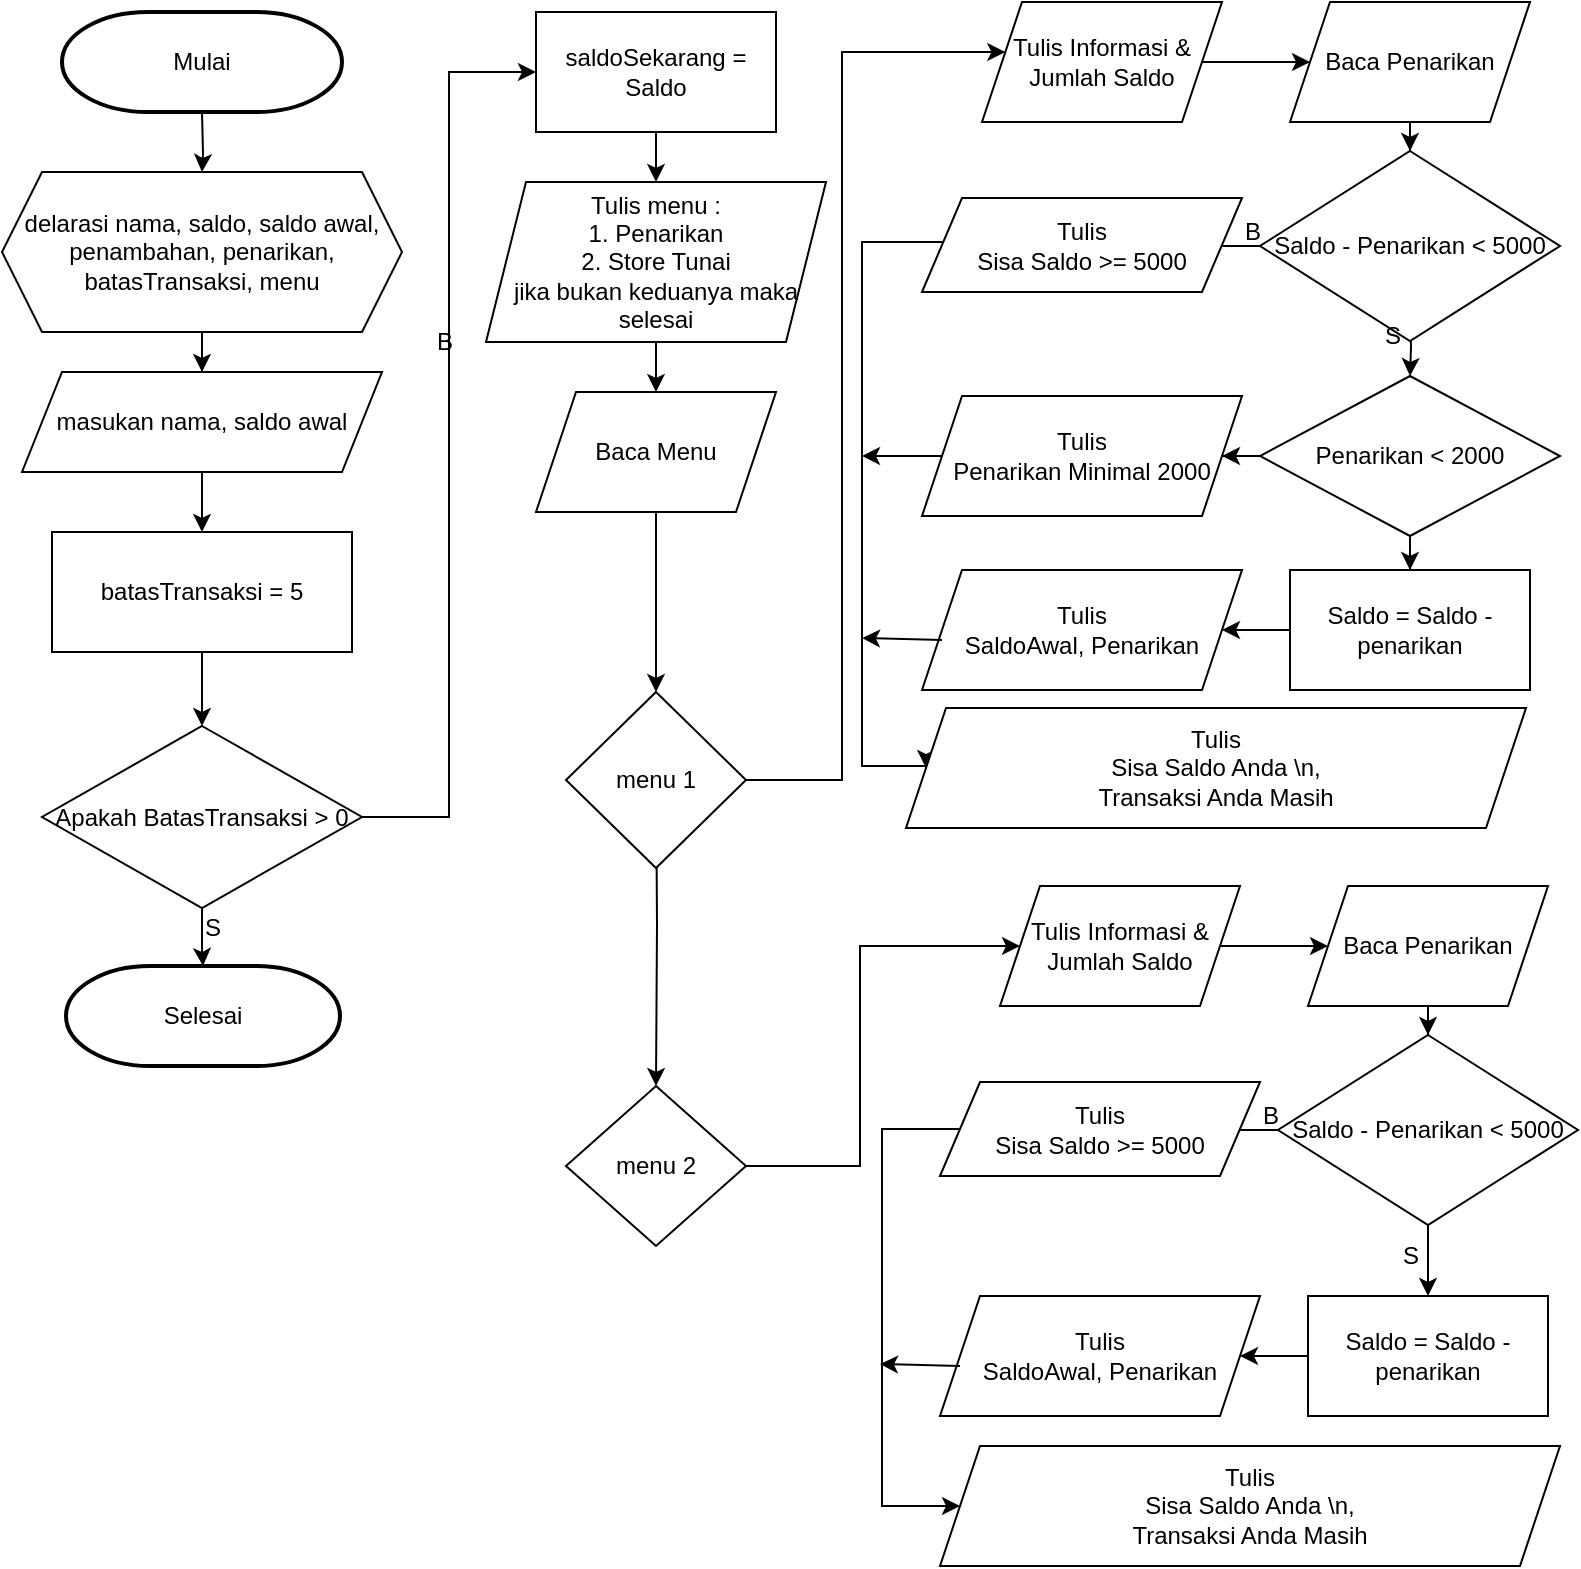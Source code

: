 <mxfile version="20.4.0" type="github">
  <diagram id="NI2sbRIPGw0O3It5G5bQ" name="Page-1">
    <mxGraphModel dx="1209" dy="640" grid="1" gridSize="10" guides="1" tooltips="1" connect="1" arrows="1" fold="1" page="1" pageScale="1" pageWidth="850" pageHeight="1100" math="0" shadow="0">
      <root>
        <mxCell id="0" />
        <mxCell id="1" parent="0" />
        <mxCell id="ieqs-oncpJ_l9lBFtXVg-4" value="" style="edgeStyle=orthogonalEdgeStyle;rounded=0;orthogonalLoop=1;jettySize=auto;html=1;" edge="1" parent="1" target="ieqs-oncpJ_l9lBFtXVg-3">
          <mxGeometry relative="1" as="geometry">
            <mxPoint x="140" y="90" as="sourcePoint" />
          </mxGeometry>
        </mxCell>
        <mxCell id="ieqs-oncpJ_l9lBFtXVg-6" value="" style="edgeStyle=orthogonalEdgeStyle;rounded=0;orthogonalLoop=1;jettySize=auto;html=1;" edge="1" parent="1" source="ieqs-oncpJ_l9lBFtXVg-3" target="ieqs-oncpJ_l9lBFtXVg-5">
          <mxGeometry relative="1" as="geometry" />
        </mxCell>
        <mxCell id="ieqs-oncpJ_l9lBFtXVg-3" value="delarasi nama, saldo, saldo awal, penambahan, penarikan, batasTransaksi, menu" style="shape=hexagon;perimeter=hexagonPerimeter2;whiteSpace=wrap;html=1;fixedSize=1;" vertex="1" parent="1">
          <mxGeometry x="40" y="120" width="200" height="80" as="geometry" />
        </mxCell>
        <mxCell id="ieqs-oncpJ_l9lBFtXVg-21" value="" style="edgeStyle=orthogonalEdgeStyle;rounded=0;orthogonalLoop=1;jettySize=auto;html=1;" edge="1" parent="1" source="ieqs-oncpJ_l9lBFtXVg-5" target="ieqs-oncpJ_l9lBFtXVg-18">
          <mxGeometry relative="1" as="geometry" />
        </mxCell>
        <mxCell id="ieqs-oncpJ_l9lBFtXVg-5" value="masukan nama, saldo awal&lt;br&gt;" style="shape=parallelogram;perimeter=parallelogramPerimeter;whiteSpace=wrap;html=1;fixedSize=1;" vertex="1" parent="1">
          <mxGeometry x="50" y="220" width="180" height="50" as="geometry" />
        </mxCell>
        <mxCell id="ieqs-oncpJ_l9lBFtXVg-10" style="edgeStyle=orthogonalEdgeStyle;rounded=0;orthogonalLoop=1;jettySize=auto;html=1;entryX=0;entryY=0.5;entryDx=0;entryDy=0;" edge="1" parent="1" source="ieqs-oncpJ_l9lBFtXVg-7" target="ieqs-oncpJ_l9lBFtXVg-9">
          <mxGeometry relative="1" as="geometry" />
        </mxCell>
        <mxCell id="ieqs-oncpJ_l9lBFtXVg-16" value="" style="edgeStyle=orthogonalEdgeStyle;rounded=0;orthogonalLoop=1;jettySize=auto;html=1;" edge="1" parent="1" source="ieqs-oncpJ_l9lBFtXVg-7" target="ieqs-oncpJ_l9lBFtXVg-15">
          <mxGeometry relative="1" as="geometry" />
        </mxCell>
        <mxCell id="ieqs-oncpJ_l9lBFtXVg-7" value="Apakah BatasTransaksi &amp;gt; 0" style="rhombus;whiteSpace=wrap;html=1;" vertex="1" parent="1">
          <mxGeometry x="60" y="397" width="160" height="91" as="geometry" />
        </mxCell>
        <mxCell id="ieqs-oncpJ_l9lBFtXVg-24" value="" style="edgeStyle=orthogonalEdgeStyle;rounded=0;orthogonalLoop=1;jettySize=auto;html=1;" edge="1" parent="1" source="ieqs-oncpJ_l9lBFtXVg-9" target="ieqs-oncpJ_l9lBFtXVg-23">
          <mxGeometry relative="1" as="geometry" />
        </mxCell>
        <mxCell id="ieqs-oncpJ_l9lBFtXVg-9" value="saldoSekarang = Saldo" style="rounded=0;whiteSpace=wrap;html=1;" vertex="1" parent="1">
          <mxGeometry x="307" y="40" width="120" height="60" as="geometry" />
        </mxCell>
        <mxCell id="ieqs-oncpJ_l9lBFtXVg-12" value="B" style="text;html=1;align=center;verticalAlign=middle;resizable=0;points=[];autosize=1;strokeColor=none;fillColor=none;" vertex="1" parent="1">
          <mxGeometry x="246" y="190" width="30" height="30" as="geometry" />
        </mxCell>
        <mxCell id="ieqs-oncpJ_l9lBFtXVg-13" value="S" style="text;html=1;align=center;verticalAlign=middle;resizable=0;points=[];autosize=1;strokeColor=none;fillColor=none;" vertex="1" parent="1">
          <mxGeometry x="130" y="483" width="30" height="30" as="geometry" />
        </mxCell>
        <mxCell id="ieqs-oncpJ_l9lBFtXVg-14" value="Mulai" style="strokeWidth=2;html=1;shape=mxgraph.flowchart.terminator;whiteSpace=wrap;" vertex="1" parent="1">
          <mxGeometry x="70" y="40" width="140" height="50" as="geometry" />
        </mxCell>
        <mxCell id="ieqs-oncpJ_l9lBFtXVg-15" value="Selesai" style="strokeWidth=2;html=1;shape=mxgraph.flowchart.terminator;whiteSpace=wrap;" vertex="1" parent="1">
          <mxGeometry x="72" y="517" width="137" height="50" as="geometry" />
        </mxCell>
        <mxCell id="ieqs-oncpJ_l9lBFtXVg-22" value="" style="edgeStyle=orthogonalEdgeStyle;rounded=0;orthogonalLoop=1;jettySize=auto;html=1;" edge="1" parent="1" source="ieqs-oncpJ_l9lBFtXVg-18" target="ieqs-oncpJ_l9lBFtXVg-7">
          <mxGeometry relative="1" as="geometry" />
        </mxCell>
        <mxCell id="ieqs-oncpJ_l9lBFtXVg-18" value="batasTransaksi = 5" style="rounded=0;whiteSpace=wrap;html=1;" vertex="1" parent="1">
          <mxGeometry x="65" y="300" width="150" height="60" as="geometry" />
        </mxCell>
        <mxCell id="ieqs-oncpJ_l9lBFtXVg-26" value="" style="edgeStyle=orthogonalEdgeStyle;rounded=0;orthogonalLoop=1;jettySize=auto;html=1;" edge="1" parent="1" source="ieqs-oncpJ_l9lBFtXVg-23" target="ieqs-oncpJ_l9lBFtXVg-25">
          <mxGeometry relative="1" as="geometry" />
        </mxCell>
        <mxCell id="ieqs-oncpJ_l9lBFtXVg-23" value="Tulis menu :&lt;br&gt;1. Penarikan&lt;br&gt;2. Store Tunai&lt;br&gt;jika bukan keduanya maka selesai" style="shape=parallelogram;perimeter=parallelogramPerimeter;whiteSpace=wrap;html=1;fixedSize=1;" vertex="1" parent="1">
          <mxGeometry x="282" y="125" width="170" height="80" as="geometry" />
        </mxCell>
        <mxCell id="ieqs-oncpJ_l9lBFtXVg-28" value="" style="edgeStyle=orthogonalEdgeStyle;rounded=0;orthogonalLoop=1;jettySize=auto;html=1;" edge="1" parent="1" source="ieqs-oncpJ_l9lBFtXVg-25" target="ieqs-oncpJ_l9lBFtXVg-27">
          <mxGeometry relative="1" as="geometry" />
        </mxCell>
        <mxCell id="ieqs-oncpJ_l9lBFtXVg-25" value="Baca Menu" style="shape=parallelogram;perimeter=parallelogramPerimeter;whiteSpace=wrap;html=1;fixedSize=1;" vertex="1" parent="1">
          <mxGeometry x="307" y="230" width="120" height="60" as="geometry" />
        </mxCell>
        <mxCell id="ieqs-oncpJ_l9lBFtXVg-30" value="" style="edgeStyle=orthogonalEdgeStyle;rounded=0;orthogonalLoop=1;jettySize=auto;html=1;" edge="1" parent="1" target="ieqs-oncpJ_l9lBFtXVg-29">
          <mxGeometry relative="1" as="geometry">
            <mxPoint x="367.0" y="415" as="sourcePoint" />
          </mxGeometry>
        </mxCell>
        <mxCell id="ieqs-oncpJ_l9lBFtXVg-32" value="" style="edgeStyle=orthogonalEdgeStyle;rounded=0;orthogonalLoop=1;jettySize=auto;html=1;" edge="1" parent="1" source="ieqs-oncpJ_l9lBFtXVg-27" target="ieqs-oncpJ_l9lBFtXVg-31">
          <mxGeometry relative="1" as="geometry">
            <Array as="points">
              <mxPoint x="460" y="424" />
              <mxPoint x="460" y="60" />
            </Array>
          </mxGeometry>
        </mxCell>
        <mxCell id="ieqs-oncpJ_l9lBFtXVg-27" value="menu 1" style="rhombus;whiteSpace=wrap;html=1;" vertex="1" parent="1">
          <mxGeometry x="322" y="380" width="90" height="88" as="geometry" />
        </mxCell>
        <mxCell id="ieqs-oncpJ_l9lBFtXVg-29" value="menu 2" style="rhombus;whiteSpace=wrap;html=1;" vertex="1" parent="1">
          <mxGeometry x="322" y="577" width="90" height="80" as="geometry" />
        </mxCell>
        <mxCell id="ieqs-oncpJ_l9lBFtXVg-34" value="" style="edgeStyle=orthogonalEdgeStyle;rounded=0;orthogonalLoop=1;jettySize=auto;html=1;" edge="1" parent="1" source="ieqs-oncpJ_l9lBFtXVg-31" target="ieqs-oncpJ_l9lBFtXVg-33">
          <mxGeometry relative="1" as="geometry" />
        </mxCell>
        <mxCell id="ieqs-oncpJ_l9lBFtXVg-31" value="Tulis Informasi &amp;amp; Jumlah Saldo" style="shape=parallelogram;perimeter=parallelogramPerimeter;whiteSpace=wrap;html=1;fixedSize=1;" vertex="1" parent="1">
          <mxGeometry x="530" y="35" width="120" height="60" as="geometry" />
        </mxCell>
        <mxCell id="ieqs-oncpJ_l9lBFtXVg-36" value="" style="edgeStyle=orthogonalEdgeStyle;rounded=0;orthogonalLoop=1;jettySize=auto;html=1;" edge="1" parent="1" source="ieqs-oncpJ_l9lBFtXVg-33" target="ieqs-oncpJ_l9lBFtXVg-35">
          <mxGeometry relative="1" as="geometry" />
        </mxCell>
        <mxCell id="ieqs-oncpJ_l9lBFtXVg-33" value="Baca Penarikan" style="shape=parallelogram;perimeter=parallelogramPerimeter;whiteSpace=wrap;html=1;fixedSize=1;" vertex="1" parent="1">
          <mxGeometry x="684" y="35" width="120" height="60" as="geometry" />
        </mxCell>
        <mxCell id="ieqs-oncpJ_l9lBFtXVg-38" value="" style="edgeStyle=orthogonalEdgeStyle;rounded=0;orthogonalLoop=1;jettySize=auto;html=1;" edge="1" parent="1" source="ieqs-oncpJ_l9lBFtXVg-35" target="ieqs-oncpJ_l9lBFtXVg-37">
          <mxGeometry relative="1" as="geometry" />
        </mxCell>
        <mxCell id="ieqs-oncpJ_l9lBFtXVg-42" value="" style="edgeStyle=orthogonalEdgeStyle;rounded=0;orthogonalLoop=1;jettySize=auto;html=1;" edge="1" parent="1" target="ieqs-oncpJ_l9lBFtXVg-41">
          <mxGeometry relative="1" as="geometry">
            <mxPoint x="744" y="186.5" as="sourcePoint" />
          </mxGeometry>
        </mxCell>
        <mxCell id="ieqs-oncpJ_l9lBFtXVg-35" value="Saldo - Penarikan &amp;lt; 5000" style="rhombus;whiteSpace=wrap;html=1;" vertex="1" parent="1">
          <mxGeometry x="669" y="109.5" width="150" height="95" as="geometry" />
        </mxCell>
        <mxCell id="ieqs-oncpJ_l9lBFtXVg-51" style="edgeStyle=orthogonalEdgeStyle;rounded=0;orthogonalLoop=1;jettySize=auto;html=1;entryX=0;entryY=0.5;entryDx=0;entryDy=0;" edge="1" parent="1" source="ieqs-oncpJ_l9lBFtXVg-37" target="ieqs-oncpJ_l9lBFtXVg-50">
          <mxGeometry relative="1" as="geometry">
            <mxPoint x="499.97" y="133.571" as="sourcePoint" />
            <Array as="points">
              <mxPoint x="470" y="155" />
              <mxPoint x="470" y="417" />
              <mxPoint x="502" y="417" />
            </Array>
          </mxGeometry>
        </mxCell>
        <mxCell id="ieqs-oncpJ_l9lBFtXVg-37" value="Tulis &lt;br&gt;Sisa Saldo &amp;gt;= 5000" style="shape=parallelogram;perimeter=parallelogramPerimeter;whiteSpace=wrap;html=1;fixedSize=1;" vertex="1" parent="1">
          <mxGeometry x="500" y="133" width="160" height="47" as="geometry" />
        </mxCell>
        <mxCell id="ieqs-oncpJ_l9lBFtXVg-39" value="B" style="text;html=1;align=center;verticalAlign=middle;resizable=0;points=[];autosize=1;strokeColor=none;fillColor=none;" vertex="1" parent="1">
          <mxGeometry x="650" y="135" width="30" height="30" as="geometry" />
        </mxCell>
        <mxCell id="ieqs-oncpJ_l9lBFtXVg-40" value="S" style="text;html=1;align=center;verticalAlign=middle;resizable=0;points=[];autosize=1;strokeColor=none;fillColor=none;" vertex="1" parent="1">
          <mxGeometry x="720" y="186.5" width="30" height="30" as="geometry" />
        </mxCell>
        <mxCell id="ieqs-oncpJ_l9lBFtXVg-45" value="" style="edgeStyle=orthogonalEdgeStyle;rounded=0;orthogonalLoop=1;jettySize=auto;html=1;" edge="1" parent="1" source="ieqs-oncpJ_l9lBFtXVg-41" target="ieqs-oncpJ_l9lBFtXVg-44">
          <mxGeometry relative="1" as="geometry" />
        </mxCell>
        <mxCell id="ieqs-oncpJ_l9lBFtXVg-47" value="" style="edgeStyle=orthogonalEdgeStyle;rounded=0;orthogonalLoop=1;jettySize=auto;html=1;" edge="1" parent="1" source="ieqs-oncpJ_l9lBFtXVg-41" target="ieqs-oncpJ_l9lBFtXVg-46">
          <mxGeometry relative="1" as="geometry" />
        </mxCell>
        <mxCell id="ieqs-oncpJ_l9lBFtXVg-41" value="Penarikan &amp;lt; 2000" style="rhombus;whiteSpace=wrap;html=1;" vertex="1" parent="1">
          <mxGeometry x="669" y="222" width="150" height="80" as="geometry" />
        </mxCell>
        <mxCell id="ieqs-oncpJ_l9lBFtXVg-44" value="Tulis&lt;br&gt;Penarikan Minimal 2000" style="shape=parallelogram;perimeter=parallelogramPerimeter;whiteSpace=wrap;html=1;fixedSize=1;" vertex="1" parent="1">
          <mxGeometry x="500" y="232" width="160" height="60" as="geometry" />
        </mxCell>
        <mxCell id="ieqs-oncpJ_l9lBFtXVg-49" value="" style="edgeStyle=orthogonalEdgeStyle;rounded=0;orthogonalLoop=1;jettySize=auto;html=1;" edge="1" parent="1" source="ieqs-oncpJ_l9lBFtXVg-46" target="ieqs-oncpJ_l9lBFtXVg-48">
          <mxGeometry relative="1" as="geometry" />
        </mxCell>
        <mxCell id="ieqs-oncpJ_l9lBFtXVg-46" value="Saldo = Saldo - penarikan" style="rounded=0;whiteSpace=wrap;html=1;" vertex="1" parent="1">
          <mxGeometry x="684" y="319" width="120" height="60" as="geometry" />
        </mxCell>
        <mxCell id="ieqs-oncpJ_l9lBFtXVg-48" value="Tulis&lt;br&gt;SaldoAwal, Penarikan" style="shape=parallelogram;perimeter=parallelogramPerimeter;whiteSpace=wrap;html=1;fixedSize=1;" vertex="1" parent="1">
          <mxGeometry x="500" y="319" width="160" height="60" as="geometry" />
        </mxCell>
        <mxCell id="ieqs-oncpJ_l9lBFtXVg-50" value="Tulis&lt;br&gt;Sisa Saldo Anda \n,&lt;br&gt;Transaksi Anda Masih" style="shape=parallelogram;perimeter=parallelogramPerimeter;whiteSpace=wrap;html=1;fixedSize=1;" vertex="1" parent="1">
          <mxGeometry x="492" y="388" width="310" height="60" as="geometry" />
        </mxCell>
        <mxCell id="ieqs-oncpJ_l9lBFtXVg-54" value="" style="edgeStyle=none;orthogonalLoop=1;jettySize=auto;html=1;rounded=0;" edge="1" parent="1" source="ieqs-oncpJ_l9lBFtXVg-44">
          <mxGeometry width="80" relative="1" as="geometry">
            <mxPoint x="510" y="260.0" as="sourcePoint" />
            <mxPoint x="470" y="262" as="targetPoint" />
            <Array as="points" />
          </mxGeometry>
        </mxCell>
        <mxCell id="ieqs-oncpJ_l9lBFtXVg-55" value="" style="edgeStyle=none;orthogonalLoop=1;jettySize=auto;html=1;rounded=0;" edge="1" parent="1">
          <mxGeometry width="80" relative="1" as="geometry">
            <mxPoint x="510" y="354" as="sourcePoint" />
            <mxPoint x="470" y="353" as="targetPoint" />
            <Array as="points" />
          </mxGeometry>
        </mxCell>
        <mxCell id="ieqs-oncpJ_l9lBFtXVg-75" value="" style="edgeStyle=orthogonalEdgeStyle;rounded=0;orthogonalLoop=1;jettySize=auto;html=1;" edge="1" source="ieqs-oncpJ_l9lBFtXVg-76" target="ieqs-oncpJ_l9lBFtXVg-78" parent="1">
          <mxGeometry relative="1" as="geometry" />
        </mxCell>
        <mxCell id="ieqs-oncpJ_l9lBFtXVg-76" value="Tulis Informasi &amp;amp; Jumlah Saldo" style="shape=parallelogram;perimeter=parallelogramPerimeter;whiteSpace=wrap;html=1;fixedSize=1;" vertex="1" parent="1">
          <mxGeometry x="539" y="477" width="120" height="60" as="geometry" />
        </mxCell>
        <mxCell id="ieqs-oncpJ_l9lBFtXVg-77" value="" style="edgeStyle=orthogonalEdgeStyle;rounded=0;orthogonalLoop=1;jettySize=auto;html=1;" edge="1" source="ieqs-oncpJ_l9lBFtXVg-78" target="ieqs-oncpJ_l9lBFtXVg-81" parent="1">
          <mxGeometry relative="1" as="geometry" />
        </mxCell>
        <mxCell id="ieqs-oncpJ_l9lBFtXVg-78" value="Baca Penarikan" style="shape=parallelogram;perimeter=parallelogramPerimeter;whiteSpace=wrap;html=1;fixedSize=1;" vertex="1" parent="1">
          <mxGeometry x="693" y="477" width="120" height="60" as="geometry" />
        </mxCell>
        <mxCell id="ieqs-oncpJ_l9lBFtXVg-79" value="" style="edgeStyle=orthogonalEdgeStyle;rounded=0;orthogonalLoop=1;jettySize=auto;html=1;" edge="1" source="ieqs-oncpJ_l9lBFtXVg-81" target="ieqs-oncpJ_l9lBFtXVg-83" parent="1">
          <mxGeometry relative="1" as="geometry" />
        </mxCell>
        <mxCell id="ieqs-oncpJ_l9lBFtXVg-80" value="" style="edgeStyle=orthogonalEdgeStyle;rounded=0;orthogonalLoop=1;jettySize=auto;html=1;" edge="1" source="ieqs-oncpJ_l9lBFtXVg-81" parent="1">
          <mxGeometry relative="1" as="geometry">
            <mxPoint x="753.0" y="682" as="targetPoint" />
          </mxGeometry>
        </mxCell>
        <mxCell id="ieqs-oncpJ_l9lBFtXVg-81" value="Saldo - Penarikan &amp;lt; 5000" style="rhombus;whiteSpace=wrap;html=1;" vertex="1" parent="1">
          <mxGeometry x="678" y="551.5" width="150" height="95" as="geometry" />
        </mxCell>
        <mxCell id="ieqs-oncpJ_l9lBFtXVg-82" style="edgeStyle=orthogonalEdgeStyle;rounded=0;orthogonalLoop=1;jettySize=auto;html=1;entryX=0;entryY=0.5;entryDx=0;entryDy=0;" edge="1" source="ieqs-oncpJ_l9lBFtXVg-83" target="ieqs-oncpJ_l9lBFtXVg-93" parent="1">
          <mxGeometry relative="1" as="geometry">
            <Array as="points">
              <mxPoint x="480" y="598.5" />
              <mxPoint x="480" y="787" />
            </Array>
          </mxGeometry>
        </mxCell>
        <mxCell id="ieqs-oncpJ_l9lBFtXVg-83" value="Tulis &lt;br&gt;Sisa Saldo &amp;gt;= 5000" style="shape=parallelogram;perimeter=parallelogramPerimeter;whiteSpace=wrap;html=1;fixedSize=1;" vertex="1" parent="1">
          <mxGeometry x="509" y="575" width="160" height="47" as="geometry" />
        </mxCell>
        <mxCell id="ieqs-oncpJ_l9lBFtXVg-84" value="B" style="text;html=1;align=center;verticalAlign=middle;resizable=0;points=[];autosize=1;strokeColor=none;fillColor=none;" vertex="1" parent="1">
          <mxGeometry x="659" y="577" width="30" height="30" as="geometry" />
        </mxCell>
        <mxCell id="ieqs-oncpJ_l9lBFtXVg-85" value="S" style="text;html=1;align=center;verticalAlign=middle;resizable=0;points=[];autosize=1;strokeColor=none;fillColor=none;" vertex="1" parent="1">
          <mxGeometry x="729" y="646.5" width="30" height="30" as="geometry" />
        </mxCell>
        <mxCell id="ieqs-oncpJ_l9lBFtXVg-86" value="" style="edgeStyle=orthogonalEdgeStyle;rounded=0;orthogonalLoop=1;jettySize=auto;html=1;" edge="1" target="ieqs-oncpJ_l9lBFtXVg-89" parent="1">
          <mxGeometry relative="1" as="geometry">
            <mxPoint x="678.0" y="785" as="sourcePoint" />
          </mxGeometry>
        </mxCell>
        <mxCell id="ieqs-oncpJ_l9lBFtXVg-90" value="" style="edgeStyle=orthogonalEdgeStyle;rounded=0;orthogonalLoop=1;jettySize=auto;html=1;" edge="1" source="ieqs-oncpJ_l9lBFtXVg-91" target="ieqs-oncpJ_l9lBFtXVg-92" parent="1">
          <mxGeometry relative="1" as="geometry" />
        </mxCell>
        <mxCell id="ieqs-oncpJ_l9lBFtXVg-91" value="Saldo = Saldo - penarikan" style="rounded=0;whiteSpace=wrap;html=1;" vertex="1" parent="1">
          <mxGeometry x="693" y="682" width="120" height="60" as="geometry" />
        </mxCell>
        <mxCell id="ieqs-oncpJ_l9lBFtXVg-92" value="Tulis&lt;br&gt;SaldoAwal, Penarikan" style="shape=parallelogram;perimeter=parallelogramPerimeter;whiteSpace=wrap;html=1;fixedSize=1;" vertex="1" parent="1">
          <mxGeometry x="509" y="682" width="160" height="60" as="geometry" />
        </mxCell>
        <mxCell id="ieqs-oncpJ_l9lBFtXVg-93" value="Tulis&lt;br&gt;Sisa Saldo Anda \n,&lt;br&gt;Transaksi Anda Masih" style="shape=parallelogram;perimeter=parallelogramPerimeter;whiteSpace=wrap;html=1;fixedSize=1;" vertex="1" parent="1">
          <mxGeometry x="509" y="757" width="310" height="60" as="geometry" />
        </mxCell>
        <mxCell id="ieqs-oncpJ_l9lBFtXVg-95" value="" style="edgeStyle=none;orthogonalLoop=1;jettySize=auto;html=1;rounded=0;" edge="1" parent="1">
          <mxGeometry width="80" relative="1" as="geometry">
            <mxPoint x="519" y="717" as="sourcePoint" />
            <mxPoint x="479" y="716" as="targetPoint" />
            <Array as="points" />
          </mxGeometry>
        </mxCell>
        <mxCell id="ieqs-oncpJ_l9lBFtXVg-96" value="" style="edgeStyle=orthogonalEdgeStyle;rounded=0;orthogonalLoop=1;jettySize=auto;html=1;exitX=1;exitY=0.5;exitDx=0;exitDy=0;" edge="1" target="ieqs-oncpJ_l9lBFtXVg-76" parent="1" source="ieqs-oncpJ_l9lBFtXVg-29">
          <mxGeometry relative="1" as="geometry">
            <mxPoint x="421.0" y="866" as="sourcePoint" />
            <Array as="points">
              <mxPoint x="469" y="617" />
              <mxPoint x="469" y="507" />
            </Array>
          </mxGeometry>
        </mxCell>
      </root>
    </mxGraphModel>
  </diagram>
</mxfile>
